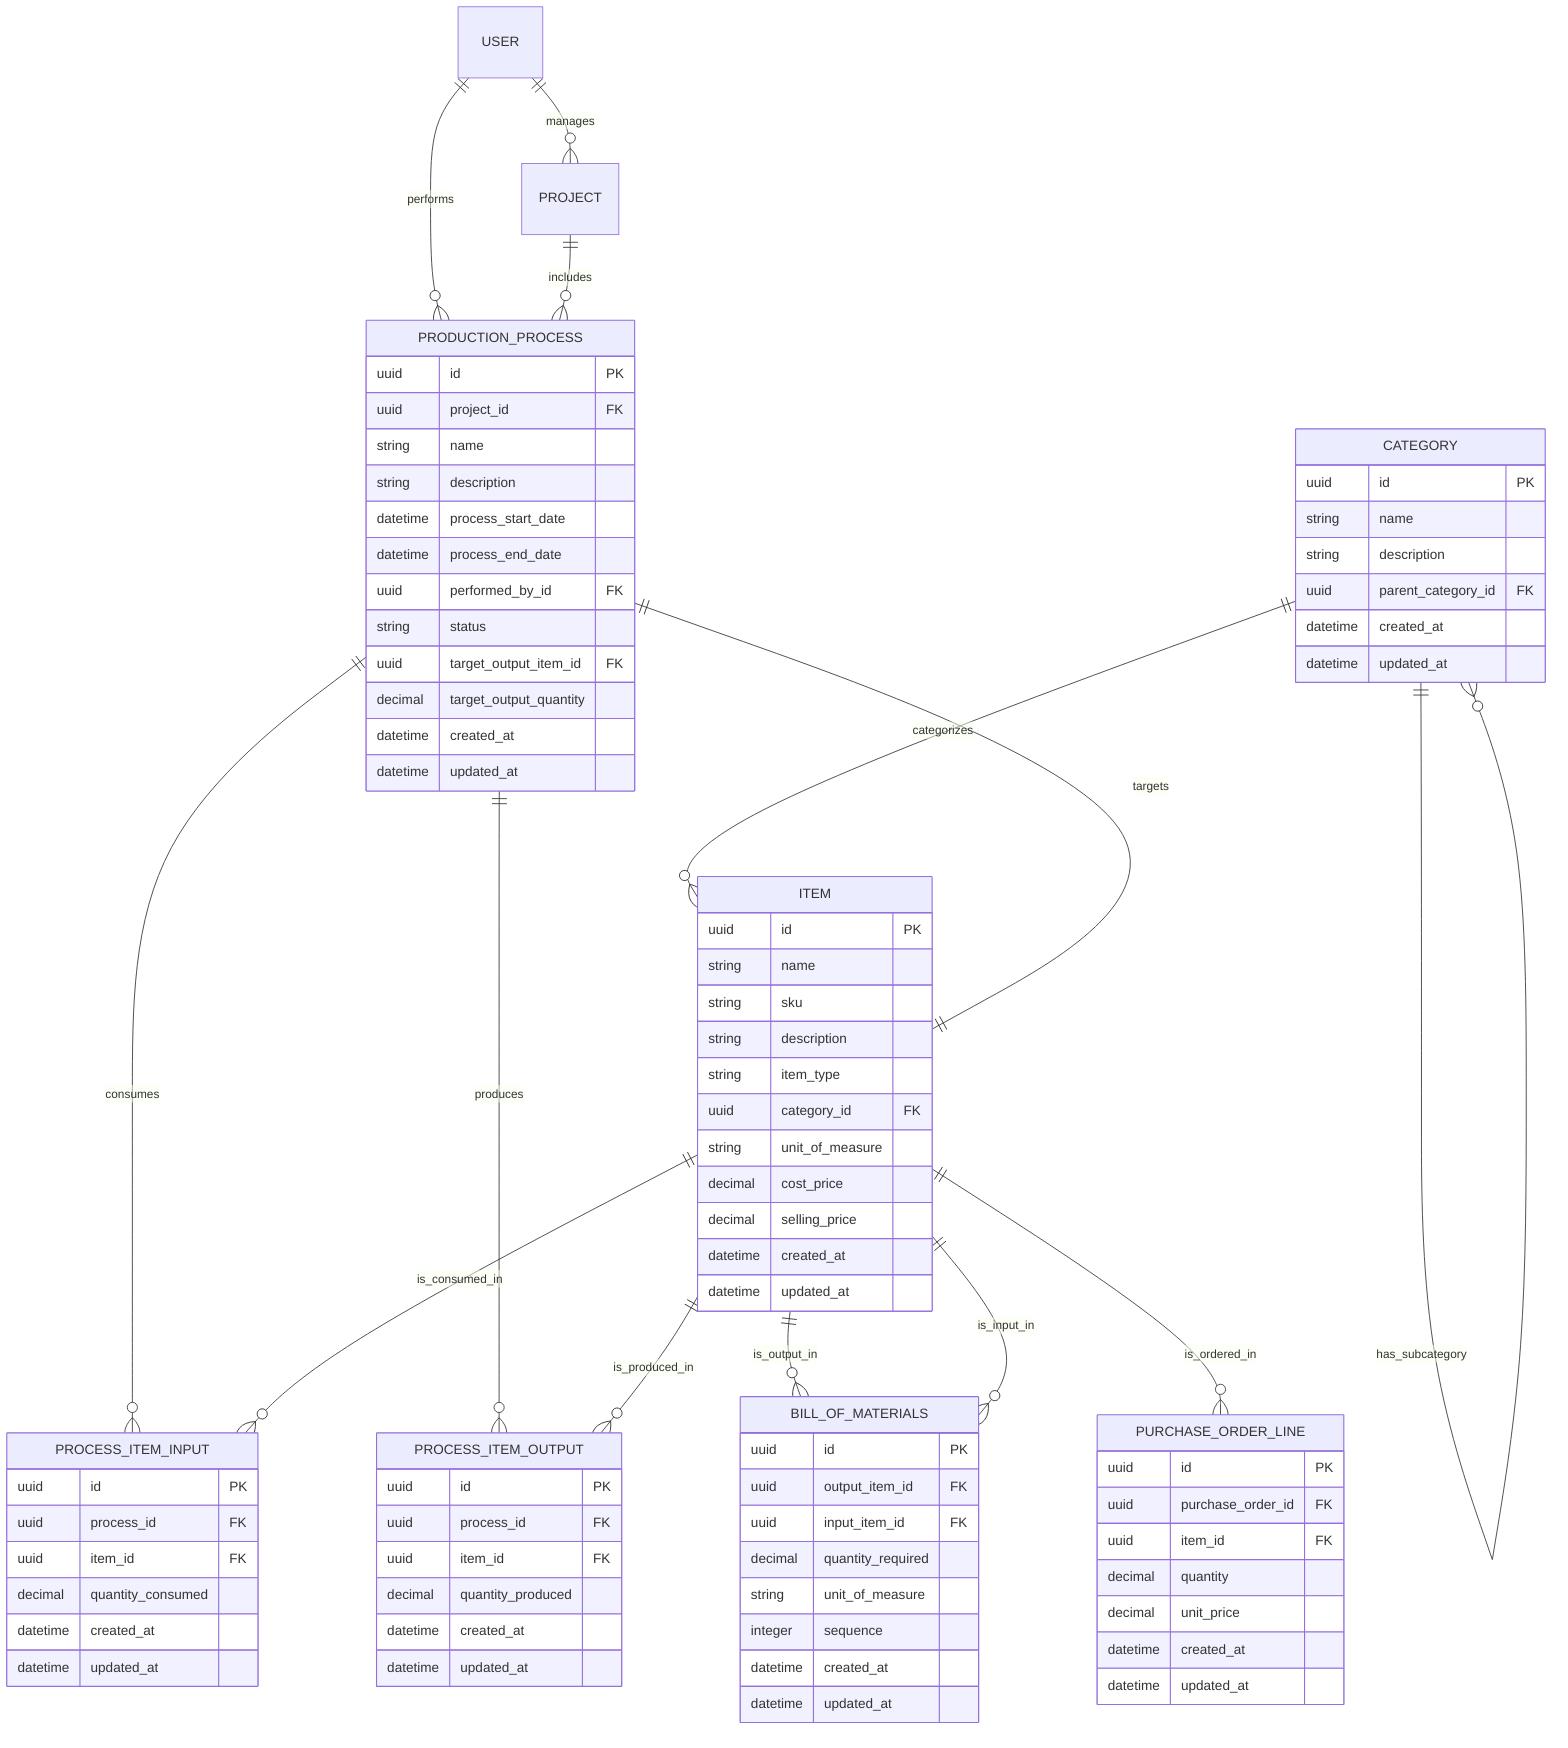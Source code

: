 erDiagram
    CATEGORY {
        uuid id PK
        string name
        string description
        uuid parent_category_id FK
        datetime created_at
        datetime updated_at
    }

    ITEM {
        uuid id PK
        string name
        string sku
        string description
        string item_type
        uuid category_id FK
        string unit_of_measure
        decimal cost_price
        decimal selling_price
        datetime created_at
        datetime updated_at
    }

    BILL_OF_MATERIALS {
        uuid id PK
        uuid output_item_id FK
        uuid input_item_id FK
        decimal quantity_required
        string unit_of_measure
        integer sequence
        datetime created_at
        datetime updated_at
    }

    PRODUCTION_PROCESS {
        uuid id PK
        uuid project_id FK
        string name
        string description
        datetime process_start_date
        datetime process_end_date
        uuid performed_by_id FK
        string status
        uuid target_output_item_id FK
        decimal target_output_quantity
        datetime created_at
        datetime updated_at
    }

    PROCESS_ITEM_INPUT {
        uuid id PK
        uuid process_id FK
        uuid item_id FK
        decimal quantity_consumed
        datetime created_at
        datetime updated_at
    }

    PROCESS_ITEM_OUTPUT {
        uuid id PK
        uuid process_id FK
        uuid item_id FK
        decimal quantity_produced
        datetime created_at
        datetime updated_at
    }

    PURCHASE_ORDER_LINE {
        uuid id PK
        uuid purchase_order_id FK
        uuid item_id FK
        decimal quantity
        decimal unit_price
        datetime created_at
        datetime updated_at
    }

    USER ||--o{ PROJECT : manages
    USER ||--o{ PRODUCTION_PROCESS : performs

    PROJECT ||--o{ PRODUCTION_PROCESS : includes

    CATEGORY ||--o{ ITEM : categorizes
    CATEGORY ||--o{ CATEGORY : has_subcategory
    ITEM ||--o{ BILL_OF_MATERIALS : is_output_in
    ITEM ||--o{ BILL_OF_MATERIALS : is_input_in
    PRODUCTION_PROCESS ||--o{ PROCESS_ITEM_INPUT : consumes
    PRODUCTION_PROCESS ||--o{ PROCESS_ITEM_OUTPUT : produces
    ITEM ||--o{ PROCESS_ITEM_INPUT : is_consumed_in
    ITEM ||--o{ PROCESS_ITEM_OUTPUT : is_produced_in
    ITEM ||--o{ PURCHASE_ORDER_LINE : is_ordered_in
    PRODUCTION_PROCESS ||--|| ITEM : targets